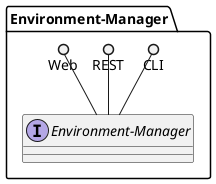 @startuml

package "Environment-Manager" {
    interface "Environment-Manager" {

    }
    CLI ()-- "Environment-Manager"
    REST ()-- "Environment-Manager"
    Web ()-- "Environment-Manager"

}


@enduml
